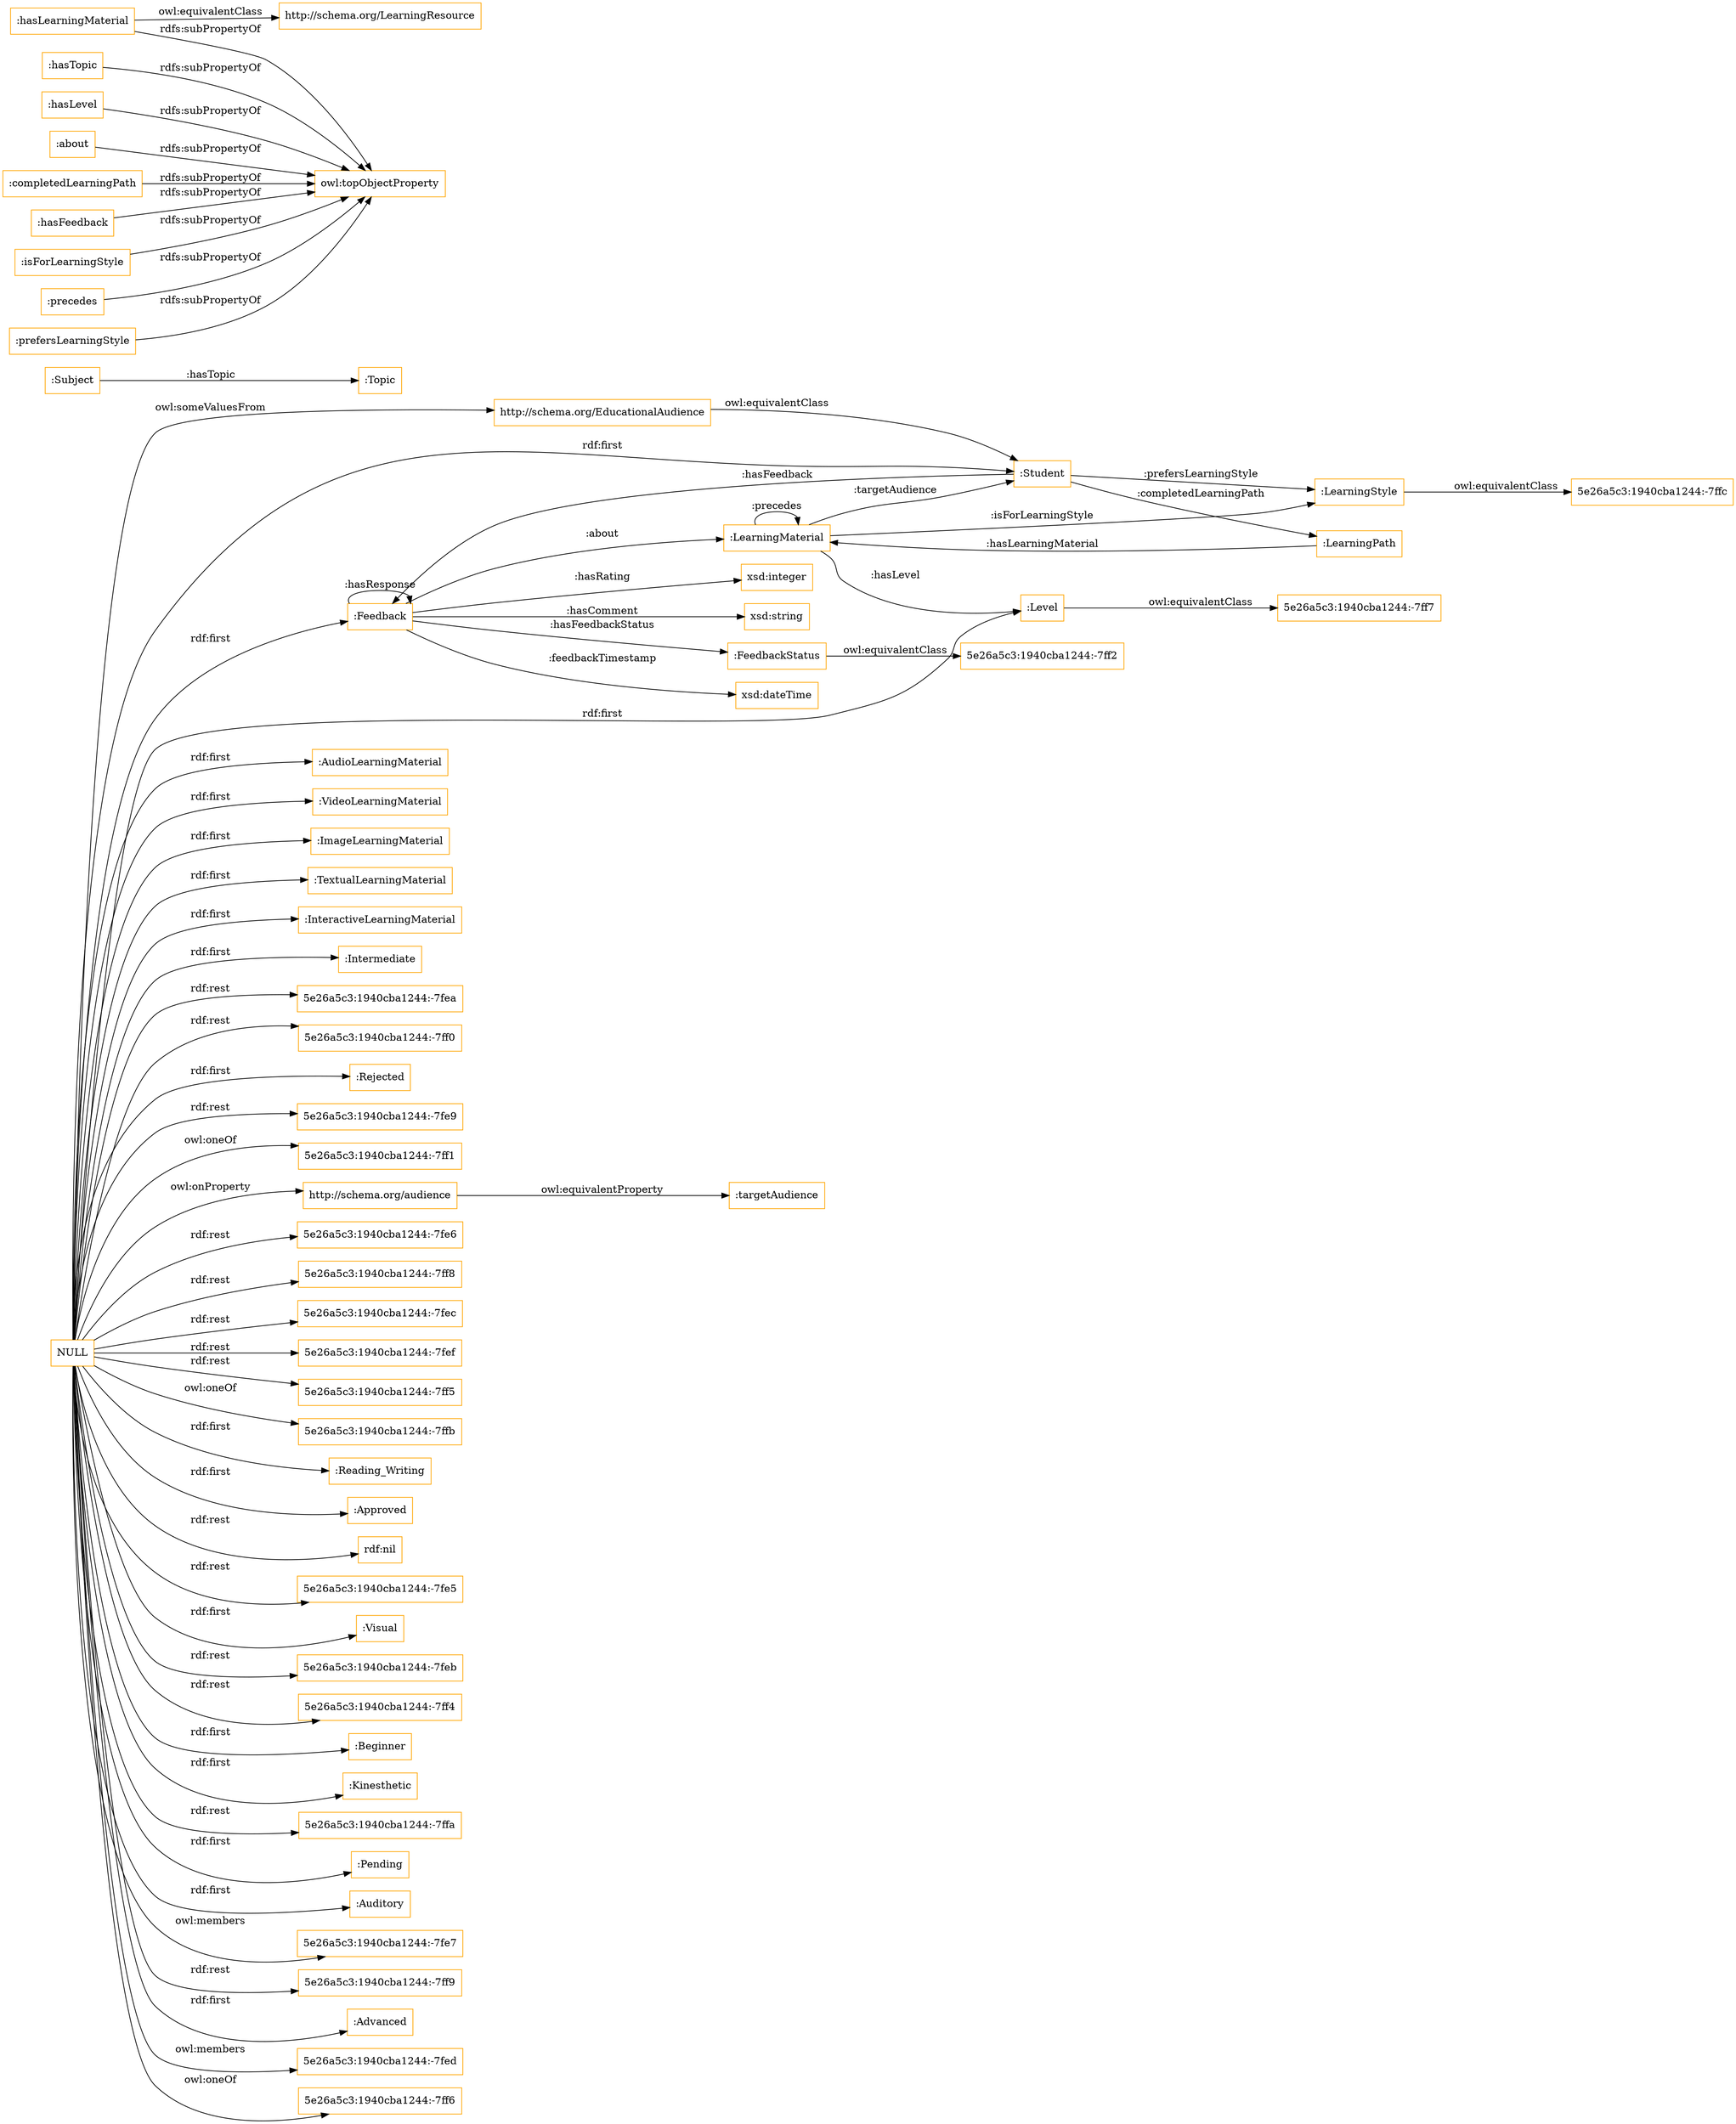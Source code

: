 digraph ar2dtool_diagram { 
rankdir=LR;
size="1501"
node [shape = rectangle, color="orange"]; ":FeedbackStatus" ":AudioLearningMaterial" ":VideoLearningMaterial" ":Subject" "5e26a5c3:1940cba1244:-7ffc" "http://schema.org/LearningResource" "5e26a5c3:1940cba1244:-7ff2" ":LearningStyle" "http://schema.org/EducationalAudience" ":Topic" ":ImageLearningMaterial" ":Level" ":Student" ":LearningMaterial" ":TextualLearningMaterial" ":LearningPath" "5e26a5c3:1940cba1244:-7ff7" ":InteractiveLearningMaterial" ":Feedback" ; /*classes style*/
	"NULL" -> ":Intermediate" [ label = "rdf:first" ];
	"NULL" -> "5e26a5c3:1940cba1244:-7fea" [ label = "rdf:rest" ];
	"NULL" -> "5e26a5c3:1940cba1244:-7ff0" [ label = "rdf:rest" ];
	"NULL" -> "http://schema.org/EducationalAudience" [ label = "owl:someValuesFrom" ];
	"NULL" -> ":Rejected" [ label = "rdf:first" ];
	"NULL" -> "5e26a5c3:1940cba1244:-7fe9" [ label = "rdf:rest" ];
	"NULL" -> "5e26a5c3:1940cba1244:-7ff1" [ label = "owl:oneOf" ];
	"NULL" -> "http://schema.org/audience" [ label = "owl:onProperty" ];
	"NULL" -> "5e26a5c3:1940cba1244:-7fe6" [ label = "rdf:rest" ];
	"NULL" -> ":Level" [ label = "rdf:first" ];
	"NULL" -> "5e26a5c3:1940cba1244:-7ff8" [ label = "rdf:rest" ];
	"NULL" -> "5e26a5c3:1940cba1244:-7fec" [ label = "rdf:rest" ];
	"NULL" -> "5e26a5c3:1940cba1244:-7fef" [ label = "rdf:rest" ];
	"NULL" -> "5e26a5c3:1940cba1244:-7ff5" [ label = "rdf:rest" ];
	"NULL" -> "5e26a5c3:1940cba1244:-7ffb" [ label = "owl:oneOf" ];
	"NULL" -> ":Reading_Writing" [ label = "rdf:first" ];
	"NULL" -> ":TextualLearningMaterial" [ label = "rdf:first" ];
	"NULL" -> ":Approved" [ label = "rdf:first" ];
	"NULL" -> ":InteractiveLearningMaterial" [ label = "rdf:first" ];
	"NULL" -> "rdf:nil" [ label = "rdf:rest" ];
	"NULL" -> ":ImageLearningMaterial" [ label = "rdf:first" ];
	"NULL" -> "5e26a5c3:1940cba1244:-7fe5" [ label = "rdf:rest" ];
	"NULL" -> ":Visual" [ label = "rdf:first" ];
	"NULL" -> ":Feedback" [ label = "rdf:first" ];
	"NULL" -> "5e26a5c3:1940cba1244:-7feb" [ label = "rdf:rest" ];
	"NULL" -> "5e26a5c3:1940cba1244:-7ff4" [ label = "rdf:rest" ];
	"NULL" -> ":Beginner" [ label = "rdf:first" ];
	"NULL" -> ":Kinesthetic" [ label = "rdf:first" ];
	"NULL" -> "5e26a5c3:1940cba1244:-7ffa" [ label = "rdf:rest" ];
	"NULL" -> ":Pending" [ label = "rdf:first" ];
	"NULL" -> ":Auditory" [ label = "rdf:first" ];
	"NULL" -> "5e26a5c3:1940cba1244:-7fe7" [ label = "owl:members" ];
	"NULL" -> ":Student" [ label = "rdf:first" ];
	"NULL" -> ":AudioLearningMaterial" [ label = "rdf:first" ];
	"NULL" -> "5e26a5c3:1940cba1244:-7ff9" [ label = "rdf:rest" ];
	"NULL" -> ":Advanced" [ label = "rdf:first" ];
	"NULL" -> "5e26a5c3:1940cba1244:-7fed" [ label = "owl:members" ];
	"NULL" -> ":VideoLearningMaterial" [ label = "rdf:first" ];
	"NULL" -> "5e26a5c3:1940cba1244:-7ff6" [ label = "owl:oneOf" ];
	":hasTopic" -> "owl:topObjectProperty" [ label = "rdfs:subPropertyOf" ];
	"http://schema.org/audience" -> ":targetAudience" [ label = "owl:equivalentProperty" ];
	":hasLevel" -> "owl:topObjectProperty" [ label = "rdfs:subPropertyOf" ];
	":FeedbackStatus" -> "5e26a5c3:1940cba1244:-7ff2" [ label = "owl:equivalentClass" ];
	":about" -> "owl:topObjectProperty" [ label = "rdfs:subPropertyOf" ];
	":hasLearningMaterial" -> "http://schema.org/LearningResource" [ label = "owl:equivalentClass" ];
	":hasLearningMaterial" -> "owl:topObjectProperty" [ label = "rdfs:subPropertyOf" ];
	":completedLearningPath" -> "owl:topObjectProperty" [ label = "rdfs:subPropertyOf" ];
	"http://schema.org/EducationalAudience" -> ":Student" [ label = "owl:equivalentClass" ];
	":Level" -> "5e26a5c3:1940cba1244:-7ff7" [ label = "owl:equivalentClass" ];
	":hasFeedback" -> "owl:topObjectProperty" [ label = "rdfs:subPropertyOf" ];
	":isForLearningStyle" -> "owl:topObjectProperty" [ label = "rdfs:subPropertyOf" ];
	":precedes" -> "owl:topObjectProperty" [ label = "rdfs:subPropertyOf" ];
	":prefersLearningStyle" -> "owl:topObjectProperty" [ label = "rdfs:subPropertyOf" ];
	":LearningStyle" -> "5e26a5c3:1940cba1244:-7ffc" [ label = "owl:equivalentClass" ];
	":Feedback" -> ":Feedback" [ label = ":hasResponse" ];
	":Feedback" -> ":LearningMaterial" [ label = ":about" ];
	":LearningMaterial" -> ":LearningStyle" [ label = ":isForLearningStyle" ];
	":Feedback" -> "xsd:integer" [ label = ":hasRating" ];
	":LearningPath" -> ":LearningMaterial" [ label = ":hasLearningMaterial" ];
	":Student" -> ":Feedback" [ label = ":hasFeedback" ];
	":Student" -> ":LearningStyle" [ label = ":prefersLearningStyle" ];
	":Feedback" -> ":FeedbackStatus" [ label = ":hasFeedbackStatus" ];
	":Feedback" -> "xsd:string" [ label = ":hasComment" ];
	":Subject" -> ":Topic" [ label = ":hasTopic" ];
	":Feedback" -> "xsd:dateTime" [ label = ":feedbackTimestamp" ];
	":LearningMaterial" -> ":Student" [ label = ":targetAudience" ];
	":LearningMaterial" -> ":Level" [ label = ":hasLevel" ];
	":LearningMaterial" -> ":LearningMaterial" [ label = ":precedes" ];
	":Student" -> ":LearningPath" [ label = ":completedLearningPath" ];

}
